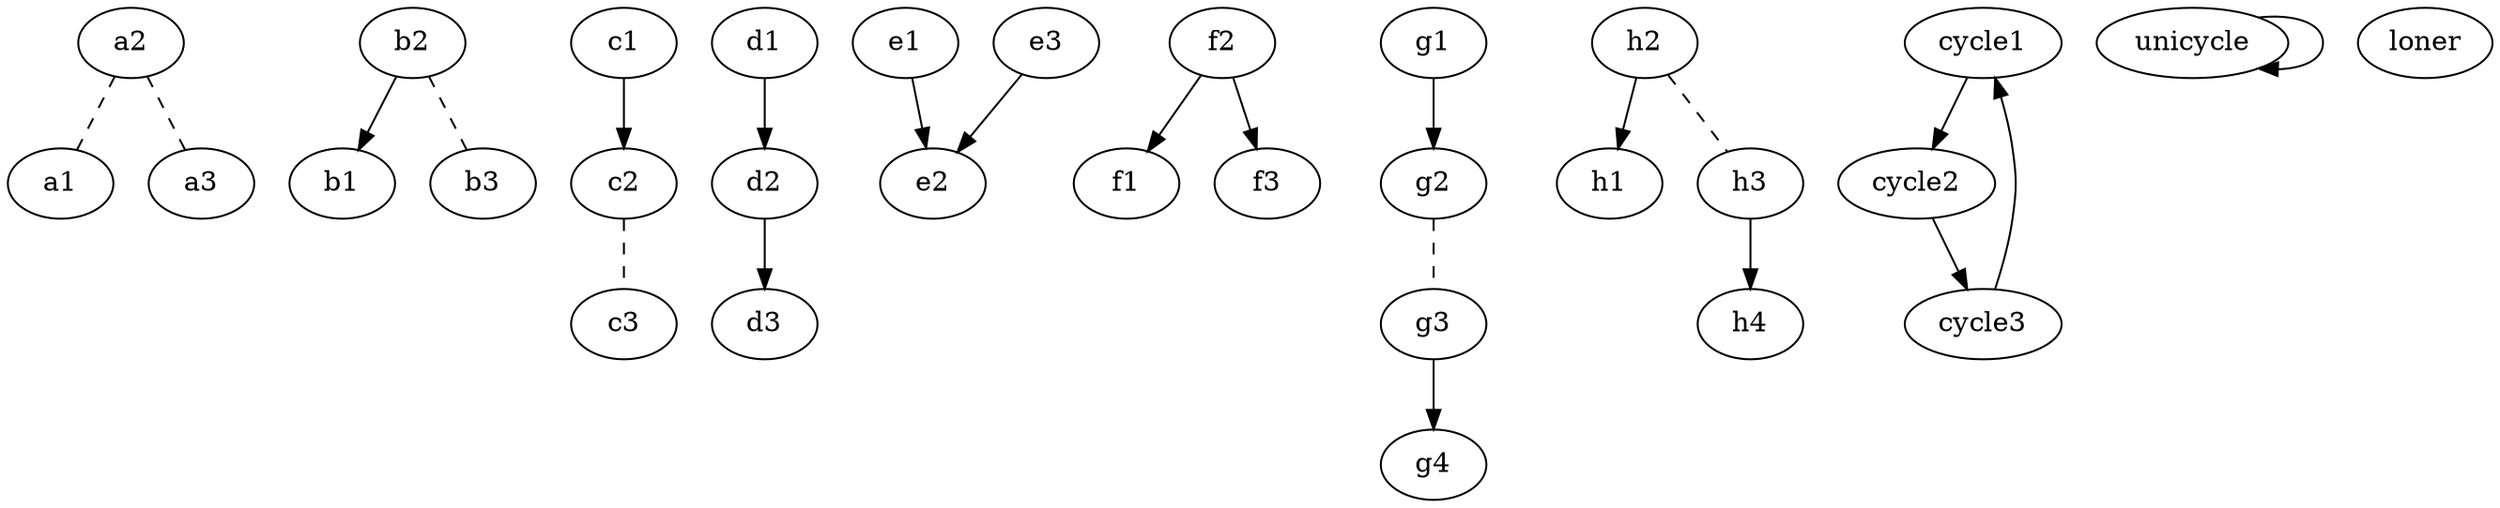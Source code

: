 digraph cow
	{

a2 -> a1 [style=dashed arrowhead=none];
a2 -> a3 [style=dashed arrowhead=none];

b2 -> b1;
b2 -> b3 [style=dashed arrowhead=none];

c1 -> c2;
c2 -> c3 [style=dashed arrowhead=none];

d1 -> d2;
d2 -> d3;

e1 -> e2;
e3 -> e2;

f2 -> f1;
f2 -> f3;

g1 -> g2;
g2 -> g3 [style=dashed arrowhead=none];
g3 -> g4;

h2 -> h1;
h2 -> h3 [style=dashed arrowhead=none];
h3 -> h4;

cycle1 -> cycle2;
cycle2 -> cycle3;
cycle3 -> cycle1;

unicycle -> unicycle;

loner;
	}
